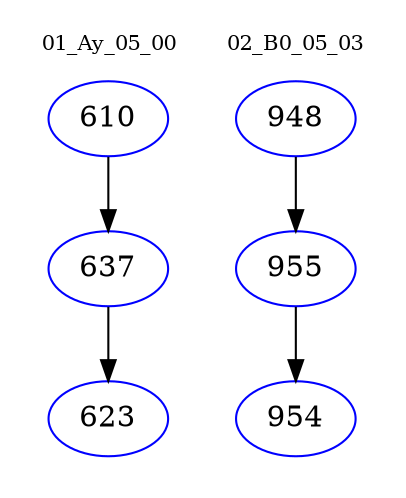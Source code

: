 digraph{
subgraph cluster_0 {
color = white
label = "01_Ay_05_00";
fontsize=10;
T0_610 [label="610", color="blue"]
T0_610 -> T0_637 [color="black"]
T0_637 [label="637", color="blue"]
T0_637 -> T0_623 [color="black"]
T0_623 [label="623", color="blue"]
}
subgraph cluster_1 {
color = white
label = "02_B0_05_03";
fontsize=10;
T1_948 [label="948", color="blue"]
T1_948 -> T1_955 [color="black"]
T1_955 [label="955", color="blue"]
T1_955 -> T1_954 [color="black"]
T1_954 [label="954", color="blue"]
}
}
